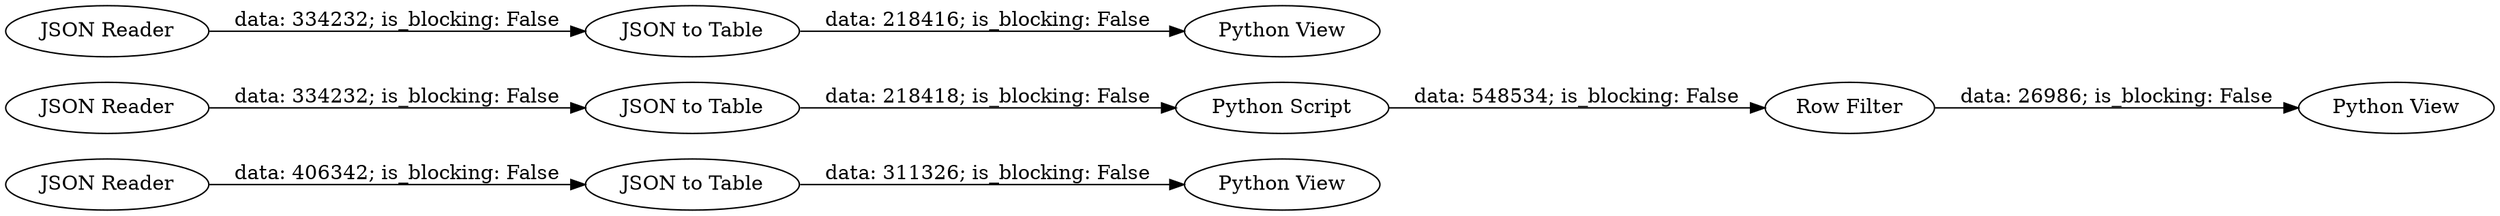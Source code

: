 digraph {
	"-6696339125968051836_1" [label="JSON Reader"]
	"-6696339125968051836_10" [label="Row Filter"]
	"-6696339125968051836_4" [label="JSON Reader"]
	"-6696339125968051836_5" [label="JSON to Table"]
	"-6696339125968051836_11" [label="Python Script"]
	"-6696339125968051836_7" [label="JSON Reader"]
	"-6696339125968051836_6" [label="Python View"]
	"-6696339125968051836_3" [label="Python View"]
	"-6696339125968051836_8" [label="JSON to Table"]
	"-6696339125968051836_2" [label="JSON to Table"]
	"-6696339125968051836_9" [label="Python View"]
	"-6696339125968051836_7" -> "-6696339125968051836_8" [label="data: 334232; is_blocking: False"]
	"-6696339125968051836_4" -> "-6696339125968051836_5" [label="data: 334232; is_blocking: False"]
	"-6696339125968051836_2" -> "-6696339125968051836_3" [label="data: 311326; is_blocking: False"]
	"-6696339125968051836_8" -> "-6696339125968051836_9" [label="data: 218416; is_blocking: False"]
	"-6696339125968051836_5" -> "-6696339125968051836_11" [label="data: 218418; is_blocking: False"]
	"-6696339125968051836_1" -> "-6696339125968051836_2" [label="data: 406342; is_blocking: False"]
	"-6696339125968051836_10" -> "-6696339125968051836_6" [label="data: 26986; is_blocking: False"]
	"-6696339125968051836_11" -> "-6696339125968051836_10" [label="data: 548534; is_blocking: False"]
	rankdir=LR
}
